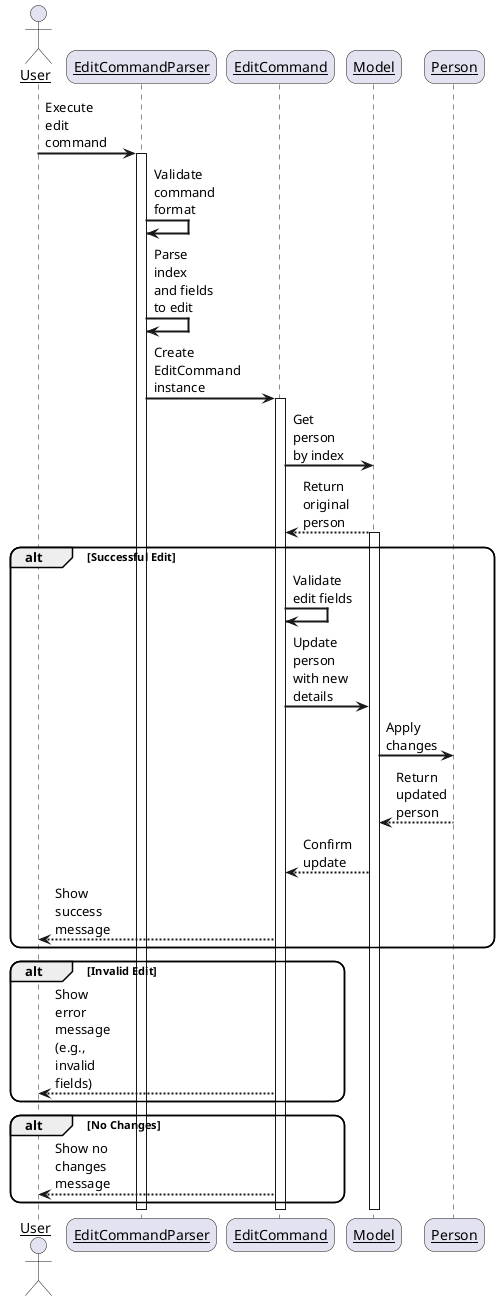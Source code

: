 <?xml version="1.0" encoding="UTF-8" standalone="no"?><svg xmlns="http://www.w3.org/2000/svg" xmlns:xlink="http://www.w3.org/1999/xlink" contentStyleType="text/css" height="600px" preserveAspectRatio="none" version="1.1" viewBox="0 0 1200 600" width="1200px" zoomAndPan="magnify">
<defs/>
<g>
<text x="20" y="30" fill="black" font-family="sans-serif" font-size="14">@startuml
skinparam sequenceArrowThickness 2
skinparam roundcorner 20
skinparam maxmessagesize 60
skinparam sequenceParticipant underline

actor User
participant "EditCommandParser" as Parser
participant "EditCommand" as Command
participant "Model" as Model
participant "Person" as Person

User -> Parser : Execute edit command
activate Parser

Parser -> Parser : Validate command format
Parser -> Parser : Parse index and fields to edit
Parser -> Command : Create EditCommand instance
activate Command

Command -> Model : Get person by index
Model --> Command : Return original person
activate Model

alt Successful Edit
    Command -> Command : Validate edit fields
    Command -> Model : Update person with new details
    Model -> Person : Apply changes
    Person --> Model : Return updated person
    Model --> Command : Confirm update
    Command --> User : Show success message
end

alt Invalid Edit
    Command --> User : Show error message\n(e.g., invalid fields)
end

alt No Changes
    Command --> User : Show no changes message
end

deactivate Model
deactivate Command
deactivate Parser

@enduml</text>
</g>
</svg>
